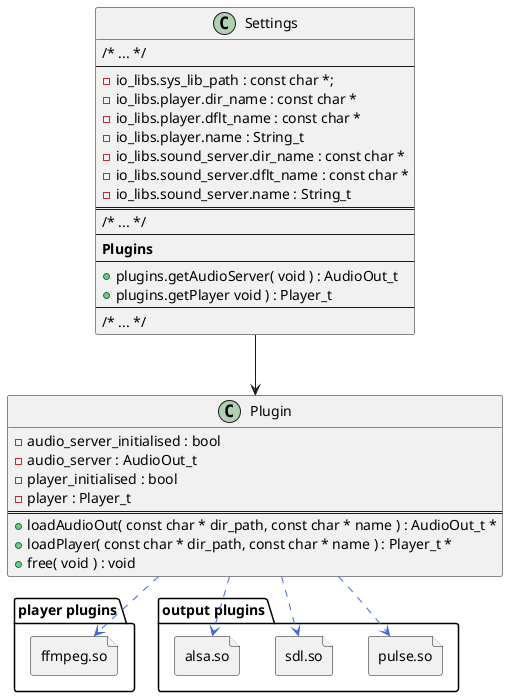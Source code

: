 @startuml
'https://plantuml.com/class-diagram

allowmixing

class Settings {
    /* ... */
    ----
    - io_libs.sys_lib_path : const char *;
    - io_libs.player.dir_name : const char *
    - io_libs.player.dflt_name : const char *
    - io_libs.player.name : String_t
    - io_libs.sound_server.dir_name : const char *
    - io_libs.sound_server.dflt_name : const char *
    - io_libs.sound_server.name : String_t
    ====
    /* ... */
    ----
    <b>Plugins</b>
    ----
    + plugins.getAudioServer( void ) : AudioOut_t
    + plugins.getPlayer void ) : Player_t
    ----
    /* ... */
}

class Plugin {
    - audio_server_initialised : bool
    - audio_server : AudioOut_t
    - player_initialised : bool
    - player : Player_t
    ====
    + loadAudioOut( const char * dir_path, const char * name ) : AudioOut_t *
    + loadPlayer( const char * dir_path, const char * name ) : Player_t *
    + free( void ) : void
}

package "player plugins" #white {
    file "ffmpeg.so" as pl_ffmpeg
}

package "output plugins" #white {
    file "pulse.so" as pl_pulse
    file "sdl.so" as pl_sld
    file "alsa.so" as pl_alsa
}

Plugin .[#RoyalBlue].> pl_sld
Plugin .[#RoyalBlue].> pl_pulse
Plugin .[#RoyalBlue].> pl_alsa
Plugin .[#RoyalBlue].> pl_ffmpeg

Settings --> Plugin




@enduml